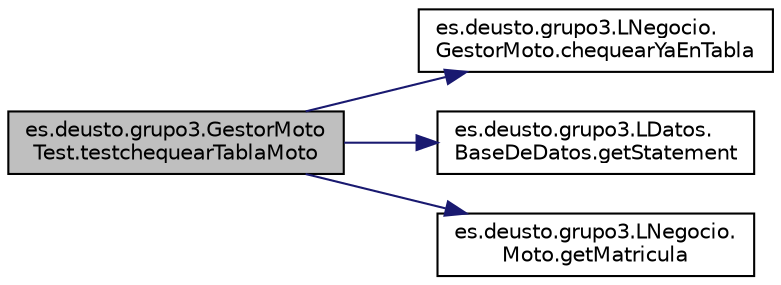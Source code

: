 digraph "es.deusto.grupo3.GestorMotoTest.testchequearTablaMoto"
{
  edge [fontname="Helvetica",fontsize="10",labelfontname="Helvetica",labelfontsize="10"];
  node [fontname="Helvetica",fontsize="10",shape=record];
  rankdir="LR";
  Node20 [label="es.deusto.grupo3.GestorMoto\lTest.testchequearTablaMoto",height=0.2,width=0.4,color="black", fillcolor="grey75", style="filled", fontcolor="black"];
  Node20 -> Node21 [color="midnightblue",fontsize="10",style="solid",fontname="Helvetica"];
  Node21 [label="es.deusto.grupo3.LNegocio.\lGestorMoto.chequearYaEnTabla",height=0.2,width=0.4,color="black", fillcolor="white", style="filled",URL="$classes_1_1deusto_1_1grupo3_1_1_l_negocio_1_1_gestor_moto.html#abde4b5c961834ab1a6ffa642be535a23"];
  Node20 -> Node22 [color="midnightblue",fontsize="10",style="solid",fontname="Helvetica"];
  Node22 [label="es.deusto.grupo3.LDatos.\lBaseDeDatos.getStatement",height=0.2,width=0.4,color="black", fillcolor="white", style="filled",URL="$classes_1_1deusto_1_1grupo3_1_1_l_datos_1_1_base_de_datos.html#a9657b1feb4c9852ab9d5f438239cb7b4"];
  Node20 -> Node23 [color="midnightblue",fontsize="10",style="solid",fontname="Helvetica"];
  Node23 [label="es.deusto.grupo3.LNegocio.\lMoto.getMatricula",height=0.2,width=0.4,color="black", fillcolor="white", style="filled",URL="$classes_1_1deusto_1_1grupo3_1_1_l_negocio_1_1_moto.html#a5b75a75aae01fe706924b36a1d654d52"];
}
